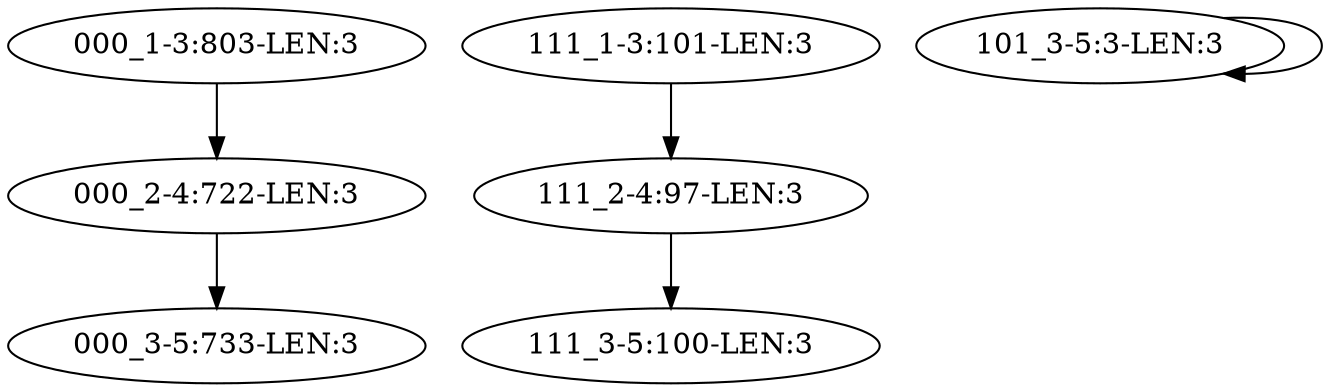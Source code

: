 digraph G {
    "000_2-4:722-LEN:3" -> "000_3-5:733-LEN:3";
    "000_1-3:803-LEN:3" -> "000_2-4:722-LEN:3";
    "111_1-3:101-LEN:3" -> "111_2-4:97-LEN:3";
    "111_2-4:97-LEN:3" -> "111_3-5:100-LEN:3";
    "101_3-5:3-LEN:3" -> "101_3-5:3-LEN:3";
}

